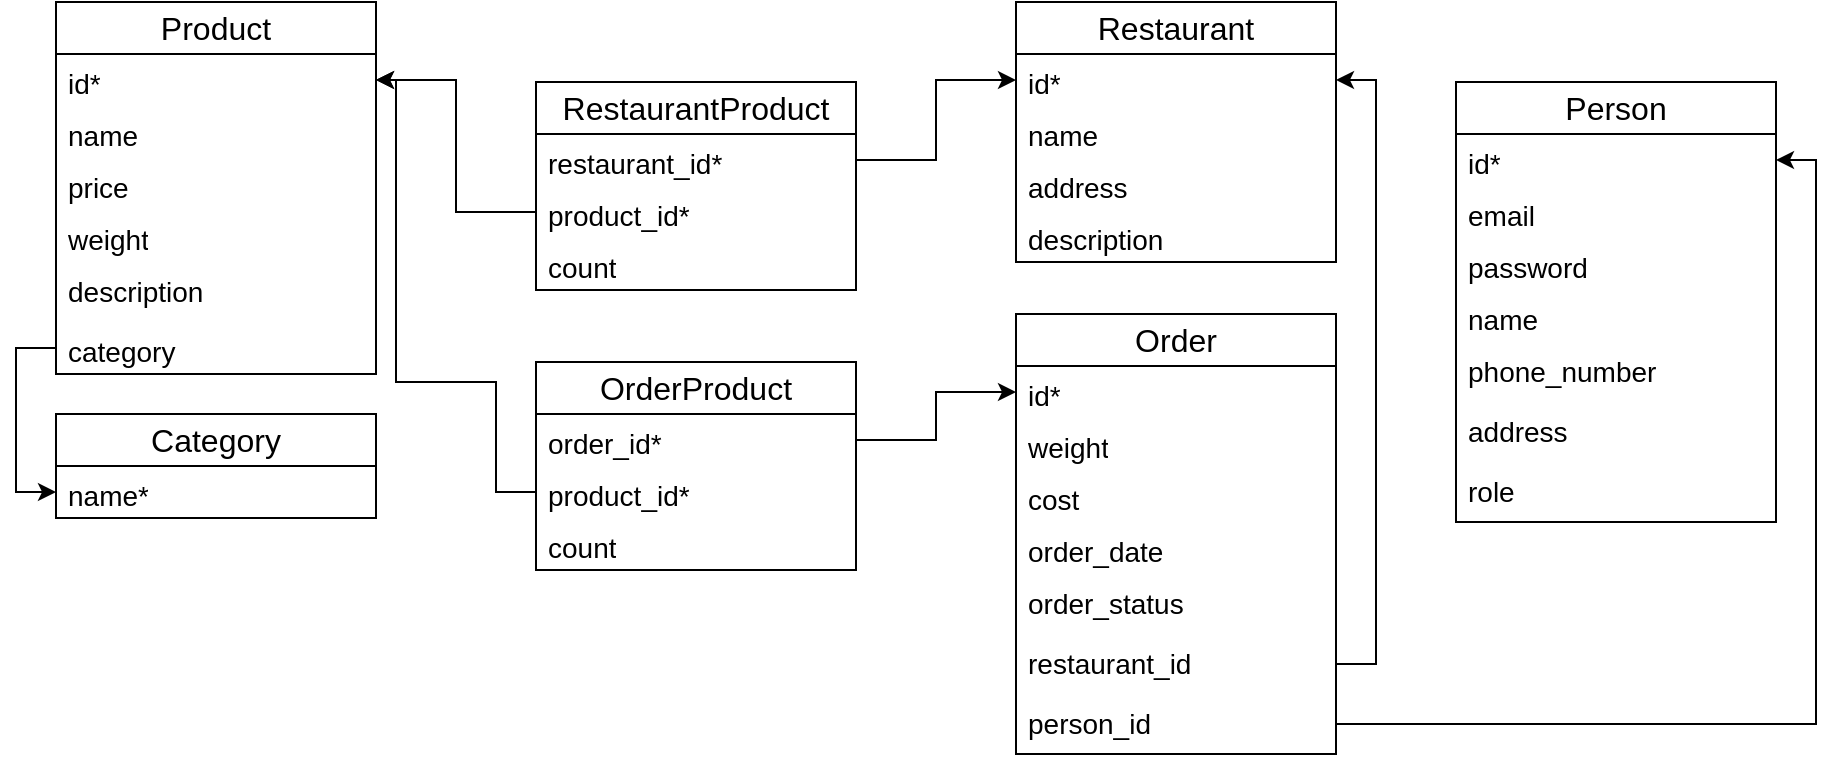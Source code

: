 <mxfile version="22.0.8" type="device">
  <diagram name="Страница — 1" id="JubhaJTKoxRO-L4f64b-">
    <mxGraphModel dx="3217" dy="1317" grid="1" gridSize="10" guides="1" tooltips="1" connect="1" arrows="1" fold="1" page="1" pageScale="1" pageWidth="827" pageHeight="1169" math="0" shadow="0">
      <root>
        <mxCell id="0" />
        <mxCell id="1" parent="0" />
        <mxCell id="mJm020UDg7n0K7rRJaAD-64" value="&lt;font style=&quot;font-size: 16px;&quot;&gt;Product&lt;/font&gt;" style="swimlane;fontStyle=0;childLayout=stackLayout;horizontal=1;startSize=26;fillColor=none;horizontalStack=0;resizeParent=1;resizeParentMax=0;resizeLast=0;collapsible=1;marginBottom=0;whiteSpace=wrap;html=1;" vertex="1" parent="1">
          <mxGeometry x="10" y="20" width="160" height="186" as="geometry">
            <mxRectangle x="340" y="240" width="100" height="30" as="alternateBounds" />
          </mxGeometry>
        </mxCell>
        <mxCell id="mJm020UDg7n0K7rRJaAD-65" value="id*" style="text;strokeColor=none;fillColor=none;align=left;verticalAlign=top;spacingLeft=4;spacingRight=4;overflow=hidden;rotatable=0;points=[[0,0.5],[1,0.5]];portConstraint=eastwest;whiteSpace=wrap;html=1;fontSize=14;" vertex="1" parent="mJm020UDg7n0K7rRJaAD-64">
          <mxGeometry y="26" width="160" height="26" as="geometry" />
        </mxCell>
        <mxCell id="mJm020UDg7n0K7rRJaAD-66" value="name" style="text;strokeColor=none;fillColor=none;align=left;verticalAlign=top;spacingLeft=4;spacingRight=4;overflow=hidden;rotatable=0;points=[[0,0.5],[1,0.5]];portConstraint=eastwest;whiteSpace=wrap;html=1;fontSize=14;" vertex="1" parent="mJm020UDg7n0K7rRJaAD-64">
          <mxGeometry y="52" width="160" height="26" as="geometry" />
        </mxCell>
        <mxCell id="mJm020UDg7n0K7rRJaAD-67" value="price&lt;br style=&quot;font-size: 14px;&quot;&gt;" style="text;strokeColor=none;fillColor=none;align=left;verticalAlign=top;spacingLeft=4;spacingRight=4;overflow=hidden;rotatable=0;points=[[0,0.5],[1,0.5]];portConstraint=eastwest;whiteSpace=wrap;html=1;fontSize=14;" vertex="1" parent="mJm020UDg7n0K7rRJaAD-64">
          <mxGeometry y="78" width="160" height="26" as="geometry" />
        </mxCell>
        <mxCell id="mJm020UDg7n0K7rRJaAD-68" value="weight" style="text;strokeColor=none;fillColor=none;align=left;verticalAlign=top;spacingLeft=4;spacingRight=4;overflow=hidden;rotatable=0;points=[[0,0.5],[1,0.5]];portConstraint=eastwest;whiteSpace=wrap;html=1;fontSize=14;" vertex="1" parent="mJm020UDg7n0K7rRJaAD-64">
          <mxGeometry y="104" width="160" height="26" as="geometry" />
        </mxCell>
        <mxCell id="mJm020UDg7n0K7rRJaAD-69" value="description" style="text;strokeColor=none;fillColor=none;align=left;verticalAlign=top;spacingLeft=4;spacingRight=4;overflow=hidden;rotatable=0;points=[[0,0.5],[1,0.5]];portConstraint=eastwest;whiteSpace=wrap;html=1;fontSize=14;" vertex="1" parent="mJm020UDg7n0K7rRJaAD-64">
          <mxGeometry y="130" width="160" height="30" as="geometry" />
        </mxCell>
        <mxCell id="mJm020UDg7n0K7rRJaAD-125" value="category" style="text;strokeColor=none;fillColor=none;align=left;verticalAlign=top;spacingLeft=4;spacingRight=4;overflow=hidden;rotatable=0;points=[[0,0.5],[1,0.5]];portConstraint=eastwest;whiteSpace=wrap;html=1;fontSize=14;" vertex="1" parent="mJm020UDg7n0K7rRJaAD-64">
          <mxGeometry y="160" width="160" height="26" as="geometry" />
        </mxCell>
        <mxCell id="mJm020UDg7n0K7rRJaAD-71" value="&lt;font style=&quot;font-size: 16px;&quot;&gt;Restaurant&lt;/font&gt;" style="swimlane;fontStyle=0;childLayout=stackLayout;horizontal=1;startSize=26;fillColor=none;horizontalStack=0;resizeParent=1;resizeParentMax=0;resizeLast=0;collapsible=1;marginBottom=0;whiteSpace=wrap;html=1;" vertex="1" parent="1">
          <mxGeometry x="490" y="20" width="160" height="130" as="geometry" />
        </mxCell>
        <mxCell id="mJm020UDg7n0K7rRJaAD-72" value="id*" style="text;strokeColor=none;fillColor=none;align=left;verticalAlign=top;spacingLeft=4;spacingRight=4;overflow=hidden;rotatable=0;points=[[0,0.5],[1,0.5]];portConstraint=eastwest;whiteSpace=wrap;html=1;fontSize=14;" vertex="1" parent="mJm020UDg7n0K7rRJaAD-71">
          <mxGeometry y="26" width="160" height="26" as="geometry" />
        </mxCell>
        <mxCell id="mJm020UDg7n0K7rRJaAD-73" value="name" style="text;strokeColor=none;fillColor=none;align=left;verticalAlign=top;spacingLeft=4;spacingRight=4;overflow=hidden;rotatable=0;points=[[0,0.5],[1,0.5]];portConstraint=eastwest;whiteSpace=wrap;html=1;fontSize=14;" vertex="1" parent="mJm020UDg7n0K7rRJaAD-71">
          <mxGeometry y="52" width="160" height="26" as="geometry" />
        </mxCell>
        <mxCell id="mJm020UDg7n0K7rRJaAD-74" value="address" style="text;strokeColor=none;fillColor=none;align=left;verticalAlign=top;spacingLeft=4;spacingRight=4;overflow=hidden;rotatable=0;points=[[0,0.5],[1,0.5]];portConstraint=eastwest;whiteSpace=wrap;html=1;fontSize=14;" vertex="1" parent="mJm020UDg7n0K7rRJaAD-71">
          <mxGeometry y="78" width="160" height="26" as="geometry" />
        </mxCell>
        <mxCell id="mJm020UDg7n0K7rRJaAD-75" value="description" style="text;strokeColor=none;fillColor=none;align=left;verticalAlign=top;spacingLeft=4;spacingRight=4;overflow=hidden;rotatable=0;points=[[0,0.5],[1,0.5]];portConstraint=eastwest;whiteSpace=wrap;html=1;fontSize=14;" vertex="1" parent="mJm020UDg7n0K7rRJaAD-71">
          <mxGeometry y="104" width="160" height="26" as="geometry" />
        </mxCell>
        <mxCell id="mJm020UDg7n0K7rRJaAD-79" value="&lt;font style=&quot;font-size: 16px;&quot;&gt;RestaurantProduct&lt;/font&gt;" style="swimlane;fontStyle=0;childLayout=stackLayout;horizontal=1;startSize=26;fillColor=none;horizontalStack=0;resizeParent=1;resizeParentMax=0;resizeLast=0;collapsible=1;marginBottom=0;whiteSpace=wrap;html=1;" vertex="1" parent="1">
          <mxGeometry x="250" y="60" width="160" height="104" as="geometry" />
        </mxCell>
        <mxCell id="mJm020UDg7n0K7rRJaAD-80" value="restaurant_id*" style="text;strokeColor=none;fillColor=none;align=left;verticalAlign=top;spacingLeft=4;spacingRight=4;overflow=hidden;rotatable=0;points=[[0,0.5],[1,0.5]];portConstraint=eastwest;whiteSpace=wrap;html=1;fontSize=14;" vertex="1" parent="mJm020UDg7n0K7rRJaAD-79">
          <mxGeometry y="26" width="160" height="26" as="geometry" />
        </mxCell>
        <mxCell id="mJm020UDg7n0K7rRJaAD-81" value="product_id*" style="text;strokeColor=none;fillColor=none;align=left;verticalAlign=top;spacingLeft=4;spacingRight=4;overflow=hidden;rotatable=0;points=[[0,0.5],[1,0.5]];portConstraint=eastwest;whiteSpace=wrap;html=1;fontSize=14;" vertex="1" parent="mJm020UDg7n0K7rRJaAD-79">
          <mxGeometry y="52" width="160" height="26" as="geometry" />
        </mxCell>
        <mxCell id="mJm020UDg7n0K7rRJaAD-82" value="count" style="text;strokeColor=none;fillColor=none;align=left;verticalAlign=top;spacingLeft=4;spacingRight=4;overflow=hidden;rotatable=0;points=[[0,0.5],[1,0.5]];portConstraint=eastwest;whiteSpace=wrap;html=1;fontSize=14;" vertex="1" parent="mJm020UDg7n0K7rRJaAD-79">
          <mxGeometry y="78" width="160" height="26" as="geometry" />
        </mxCell>
        <mxCell id="mJm020UDg7n0K7rRJaAD-85" style="edgeStyle=orthogonalEdgeStyle;rounded=0;orthogonalLoop=1;jettySize=auto;html=1;exitX=1;exitY=0.5;exitDx=0;exitDy=0;entryX=0;entryY=0.5;entryDx=0;entryDy=0;" edge="1" parent="1" source="mJm020UDg7n0K7rRJaAD-80" target="mJm020UDg7n0K7rRJaAD-72">
          <mxGeometry relative="1" as="geometry" />
        </mxCell>
        <mxCell id="mJm020UDg7n0K7rRJaAD-86" style="edgeStyle=orthogonalEdgeStyle;rounded=0;orthogonalLoop=1;jettySize=auto;html=1;exitX=0;exitY=0.5;exitDx=0;exitDy=0;entryX=1;entryY=0.5;entryDx=0;entryDy=0;" edge="1" parent="1" source="mJm020UDg7n0K7rRJaAD-81" target="mJm020UDg7n0K7rRJaAD-65">
          <mxGeometry relative="1" as="geometry" />
        </mxCell>
        <mxCell id="mJm020UDg7n0K7rRJaAD-87" value="&lt;font style=&quot;font-size: 16px;&quot;&gt;Order&lt;/font&gt;" style="swimlane;fontStyle=0;childLayout=stackLayout;horizontal=1;startSize=26;fillColor=none;horizontalStack=0;resizeParent=1;resizeParentMax=0;resizeLast=0;collapsible=1;marginBottom=0;whiteSpace=wrap;html=1;" vertex="1" parent="1">
          <mxGeometry x="490" y="176" width="160" height="220" as="geometry" />
        </mxCell>
        <mxCell id="mJm020UDg7n0K7rRJaAD-88" value="id*" style="text;strokeColor=none;fillColor=none;align=left;verticalAlign=top;spacingLeft=4;spacingRight=4;overflow=hidden;rotatable=0;points=[[0,0.5],[1,0.5]];portConstraint=eastwest;whiteSpace=wrap;html=1;fontSize=14;" vertex="1" parent="mJm020UDg7n0K7rRJaAD-87">
          <mxGeometry y="26" width="160" height="26" as="geometry" />
        </mxCell>
        <mxCell id="mJm020UDg7n0K7rRJaAD-89" value="weight" style="text;strokeColor=none;fillColor=none;align=left;verticalAlign=top;spacingLeft=4;spacingRight=4;overflow=hidden;rotatable=0;points=[[0,0.5],[1,0.5]];portConstraint=eastwest;whiteSpace=wrap;html=1;fontSize=14;" vertex="1" parent="mJm020UDg7n0K7rRJaAD-87">
          <mxGeometry y="52" width="160" height="26" as="geometry" />
        </mxCell>
        <mxCell id="mJm020UDg7n0K7rRJaAD-90" value="cost" style="text;strokeColor=none;fillColor=none;align=left;verticalAlign=top;spacingLeft=4;spacingRight=4;overflow=hidden;rotatable=0;points=[[0,0.5],[1,0.5]];portConstraint=eastwest;whiteSpace=wrap;html=1;fontSize=14;" vertex="1" parent="mJm020UDg7n0K7rRJaAD-87">
          <mxGeometry y="78" width="160" height="26" as="geometry" />
        </mxCell>
        <mxCell id="mJm020UDg7n0K7rRJaAD-91" value="order_date" style="text;strokeColor=none;fillColor=none;align=left;verticalAlign=top;spacingLeft=4;spacingRight=4;overflow=hidden;rotatable=0;points=[[0,0.5],[1,0.5]];portConstraint=eastwest;whiteSpace=wrap;html=1;fontSize=14;" vertex="1" parent="mJm020UDg7n0K7rRJaAD-87">
          <mxGeometry y="104" width="160" height="26" as="geometry" />
        </mxCell>
        <mxCell id="mJm020UDg7n0K7rRJaAD-97" value="order_status" style="text;strokeColor=none;fillColor=none;align=left;verticalAlign=top;spacingLeft=4;spacingRight=4;overflow=hidden;rotatable=0;points=[[0,0.5],[1,0.5]];portConstraint=eastwest;whiteSpace=wrap;html=1;fontSize=14;" vertex="1" parent="mJm020UDg7n0K7rRJaAD-87">
          <mxGeometry y="130" width="160" height="30" as="geometry" />
        </mxCell>
        <mxCell id="mJm020UDg7n0K7rRJaAD-98" value="restaurant_id" style="text;strokeColor=none;fillColor=none;align=left;verticalAlign=top;spacingLeft=4;spacingRight=4;overflow=hidden;rotatable=0;points=[[0,0.5],[1,0.5]];portConstraint=eastwest;whiteSpace=wrap;html=1;fontSize=14;" vertex="1" parent="mJm020UDg7n0K7rRJaAD-87">
          <mxGeometry y="160" width="160" height="30" as="geometry" />
        </mxCell>
        <mxCell id="mJm020UDg7n0K7rRJaAD-99" value="person_id" style="text;strokeColor=none;fillColor=none;align=left;verticalAlign=top;spacingLeft=4;spacingRight=4;overflow=hidden;rotatable=0;points=[[0,0.5],[1,0.5]];portConstraint=eastwest;whiteSpace=wrap;html=1;fontSize=14;" vertex="1" parent="mJm020UDg7n0K7rRJaAD-87">
          <mxGeometry y="190" width="160" height="30" as="geometry" />
        </mxCell>
        <mxCell id="mJm020UDg7n0K7rRJaAD-102" style="edgeStyle=orthogonalEdgeStyle;rounded=0;orthogonalLoop=1;jettySize=auto;html=1;exitX=1;exitY=0.5;exitDx=0;exitDy=0;entryX=1;entryY=0.5;entryDx=0;entryDy=0;" edge="1" parent="1" source="mJm020UDg7n0K7rRJaAD-98" target="mJm020UDg7n0K7rRJaAD-72">
          <mxGeometry relative="1" as="geometry" />
        </mxCell>
        <mxCell id="mJm020UDg7n0K7rRJaAD-103" value="&lt;font style=&quot;font-size: 16px;&quot;&gt;Person&lt;/font&gt;" style="swimlane;fontStyle=0;childLayout=stackLayout;horizontal=1;startSize=26;fillColor=none;horizontalStack=0;resizeParent=1;resizeParentMax=0;resizeLast=0;collapsible=1;marginBottom=0;whiteSpace=wrap;html=1;" vertex="1" parent="1">
          <mxGeometry x="710" y="60" width="160" height="220" as="geometry" />
        </mxCell>
        <mxCell id="mJm020UDg7n0K7rRJaAD-104" value="id*" style="text;strokeColor=none;fillColor=none;align=left;verticalAlign=top;spacingLeft=4;spacingRight=4;overflow=hidden;rotatable=0;points=[[0,0.5],[1,0.5]];portConstraint=eastwest;whiteSpace=wrap;html=1;fontSize=14;" vertex="1" parent="mJm020UDg7n0K7rRJaAD-103">
          <mxGeometry y="26" width="160" height="26" as="geometry" />
        </mxCell>
        <mxCell id="mJm020UDg7n0K7rRJaAD-105" value="email" style="text;strokeColor=none;fillColor=none;align=left;verticalAlign=top;spacingLeft=4;spacingRight=4;overflow=hidden;rotatable=0;points=[[0,0.5],[1,0.5]];portConstraint=eastwest;whiteSpace=wrap;html=1;fontSize=14;" vertex="1" parent="mJm020UDg7n0K7rRJaAD-103">
          <mxGeometry y="52" width="160" height="26" as="geometry" />
        </mxCell>
        <mxCell id="mJm020UDg7n0K7rRJaAD-106" value="password" style="text;strokeColor=none;fillColor=none;align=left;verticalAlign=top;spacingLeft=4;spacingRight=4;overflow=hidden;rotatable=0;points=[[0,0.5],[1,0.5]];portConstraint=eastwest;whiteSpace=wrap;html=1;fontSize=14;" vertex="1" parent="mJm020UDg7n0K7rRJaAD-103">
          <mxGeometry y="78" width="160" height="26" as="geometry" />
        </mxCell>
        <mxCell id="mJm020UDg7n0K7rRJaAD-107" value="name" style="text;strokeColor=none;fillColor=none;align=left;verticalAlign=top;spacingLeft=4;spacingRight=4;overflow=hidden;rotatable=0;points=[[0,0.5],[1,0.5]];portConstraint=eastwest;whiteSpace=wrap;html=1;fontSize=14;" vertex="1" parent="mJm020UDg7n0K7rRJaAD-103">
          <mxGeometry y="104" width="160" height="26" as="geometry" />
        </mxCell>
        <mxCell id="mJm020UDg7n0K7rRJaAD-108" value="phone_number" style="text;strokeColor=none;fillColor=none;align=left;verticalAlign=top;spacingLeft=4;spacingRight=4;overflow=hidden;rotatable=0;points=[[0,0.5],[1,0.5]];portConstraint=eastwest;whiteSpace=wrap;html=1;fontSize=14;" vertex="1" parent="mJm020UDg7n0K7rRJaAD-103">
          <mxGeometry y="130" width="160" height="30" as="geometry" />
        </mxCell>
        <mxCell id="mJm020UDg7n0K7rRJaAD-109" value="address" style="text;strokeColor=none;fillColor=none;align=left;verticalAlign=top;spacingLeft=4;spacingRight=4;overflow=hidden;rotatable=0;points=[[0,0.5],[1,0.5]];portConstraint=eastwest;whiteSpace=wrap;html=1;fontSize=14;" vertex="1" parent="mJm020UDg7n0K7rRJaAD-103">
          <mxGeometry y="160" width="160" height="30" as="geometry" />
        </mxCell>
        <mxCell id="mJm020UDg7n0K7rRJaAD-110" value="role" style="text;strokeColor=none;fillColor=none;align=left;verticalAlign=top;spacingLeft=4;spacingRight=4;overflow=hidden;rotatable=0;points=[[0,0.5],[1,0.5]];portConstraint=eastwest;whiteSpace=wrap;html=1;fontSize=14;" vertex="1" parent="mJm020UDg7n0K7rRJaAD-103">
          <mxGeometry y="190" width="160" height="30" as="geometry" />
        </mxCell>
        <mxCell id="mJm020UDg7n0K7rRJaAD-111" value="&lt;font style=&quot;font-size: 16px;&quot;&gt;OrderProduct&lt;/font&gt;" style="swimlane;fontStyle=0;childLayout=stackLayout;horizontal=1;startSize=26;fillColor=none;horizontalStack=0;resizeParent=1;resizeParentMax=0;resizeLast=0;collapsible=1;marginBottom=0;whiteSpace=wrap;html=1;" vertex="1" parent="1">
          <mxGeometry x="250" y="200" width="160" height="104" as="geometry" />
        </mxCell>
        <mxCell id="mJm020UDg7n0K7rRJaAD-112" value="order_id*" style="text;strokeColor=none;fillColor=none;align=left;verticalAlign=top;spacingLeft=4;spacingRight=4;overflow=hidden;rotatable=0;points=[[0,0.5],[1,0.5]];portConstraint=eastwest;whiteSpace=wrap;html=1;fontSize=14;" vertex="1" parent="mJm020UDg7n0K7rRJaAD-111">
          <mxGeometry y="26" width="160" height="26" as="geometry" />
        </mxCell>
        <mxCell id="mJm020UDg7n0K7rRJaAD-113" value="product_id*" style="text;strokeColor=none;fillColor=none;align=left;verticalAlign=top;spacingLeft=4;spacingRight=4;overflow=hidden;rotatable=0;points=[[0,0.5],[1,0.5]];portConstraint=eastwest;whiteSpace=wrap;html=1;fontSize=14;" vertex="1" parent="mJm020UDg7n0K7rRJaAD-111">
          <mxGeometry y="52" width="160" height="26" as="geometry" />
        </mxCell>
        <mxCell id="mJm020UDg7n0K7rRJaAD-114" value="count" style="text;strokeColor=none;fillColor=none;align=left;verticalAlign=top;spacingLeft=4;spacingRight=4;overflow=hidden;rotatable=0;points=[[0,0.5],[1,0.5]];portConstraint=eastwest;whiteSpace=wrap;html=1;fontSize=14;" vertex="1" parent="mJm020UDg7n0K7rRJaAD-111">
          <mxGeometry y="78" width="160" height="26" as="geometry" />
        </mxCell>
        <mxCell id="mJm020UDg7n0K7rRJaAD-115" style="edgeStyle=orthogonalEdgeStyle;rounded=0;orthogonalLoop=1;jettySize=auto;html=1;exitX=1;exitY=0.5;exitDx=0;exitDy=0;entryX=0;entryY=0.5;entryDx=0;entryDy=0;" edge="1" parent="1" source="mJm020UDg7n0K7rRJaAD-112" target="mJm020UDg7n0K7rRJaAD-88">
          <mxGeometry relative="1" as="geometry" />
        </mxCell>
        <mxCell id="mJm020UDg7n0K7rRJaAD-116" style="edgeStyle=orthogonalEdgeStyle;rounded=0;orthogonalLoop=1;jettySize=auto;html=1;exitX=0;exitY=0.5;exitDx=0;exitDy=0;entryX=1;entryY=0.5;entryDx=0;entryDy=0;" edge="1" parent="1" source="mJm020UDg7n0K7rRJaAD-113" target="mJm020UDg7n0K7rRJaAD-65">
          <mxGeometry relative="1" as="geometry">
            <Array as="points">
              <mxPoint x="230" y="265" />
              <mxPoint x="230" y="210" />
              <mxPoint x="180" y="210" />
              <mxPoint x="180" y="59" />
            </Array>
          </mxGeometry>
        </mxCell>
        <mxCell id="mJm020UDg7n0K7rRJaAD-118" value="&lt;font style=&quot;font-size: 16px;&quot;&gt;Category&lt;/font&gt;" style="swimlane;fontStyle=0;childLayout=stackLayout;horizontal=1;startSize=26;fillColor=none;horizontalStack=0;resizeParent=1;resizeParentMax=0;resizeLast=0;collapsible=1;marginBottom=0;whiteSpace=wrap;html=1;" vertex="1" parent="1">
          <mxGeometry x="10" y="226" width="160" height="52" as="geometry">
            <mxRectangle x="340" y="240" width="100" height="30" as="alternateBounds" />
          </mxGeometry>
        </mxCell>
        <mxCell id="mJm020UDg7n0K7rRJaAD-119" value="name*" style="text;strokeColor=none;fillColor=none;align=left;verticalAlign=top;spacingLeft=4;spacingRight=4;overflow=hidden;rotatable=0;points=[[0,0.5],[1,0.5]];portConstraint=eastwest;whiteSpace=wrap;html=1;fontSize=14;" vertex="1" parent="mJm020UDg7n0K7rRJaAD-118">
          <mxGeometry y="26" width="160" height="26" as="geometry" />
        </mxCell>
        <mxCell id="mJm020UDg7n0K7rRJaAD-127" style="edgeStyle=orthogonalEdgeStyle;rounded=0;orthogonalLoop=1;jettySize=auto;html=1;exitX=0;exitY=0.5;exitDx=0;exitDy=0;entryX=0;entryY=0.5;entryDx=0;entryDy=0;" edge="1" parent="1" source="mJm020UDg7n0K7rRJaAD-125" target="mJm020UDg7n0K7rRJaAD-119">
          <mxGeometry relative="1" as="geometry" />
        </mxCell>
        <mxCell id="mJm020UDg7n0K7rRJaAD-128" style="edgeStyle=orthogonalEdgeStyle;rounded=0;orthogonalLoop=1;jettySize=auto;html=1;exitX=1;exitY=0.5;exitDx=0;exitDy=0;entryX=1;entryY=0.5;entryDx=0;entryDy=0;" edge="1" parent="1" source="mJm020UDg7n0K7rRJaAD-99" target="mJm020UDg7n0K7rRJaAD-104">
          <mxGeometry relative="1" as="geometry" />
        </mxCell>
      </root>
    </mxGraphModel>
  </diagram>
</mxfile>
